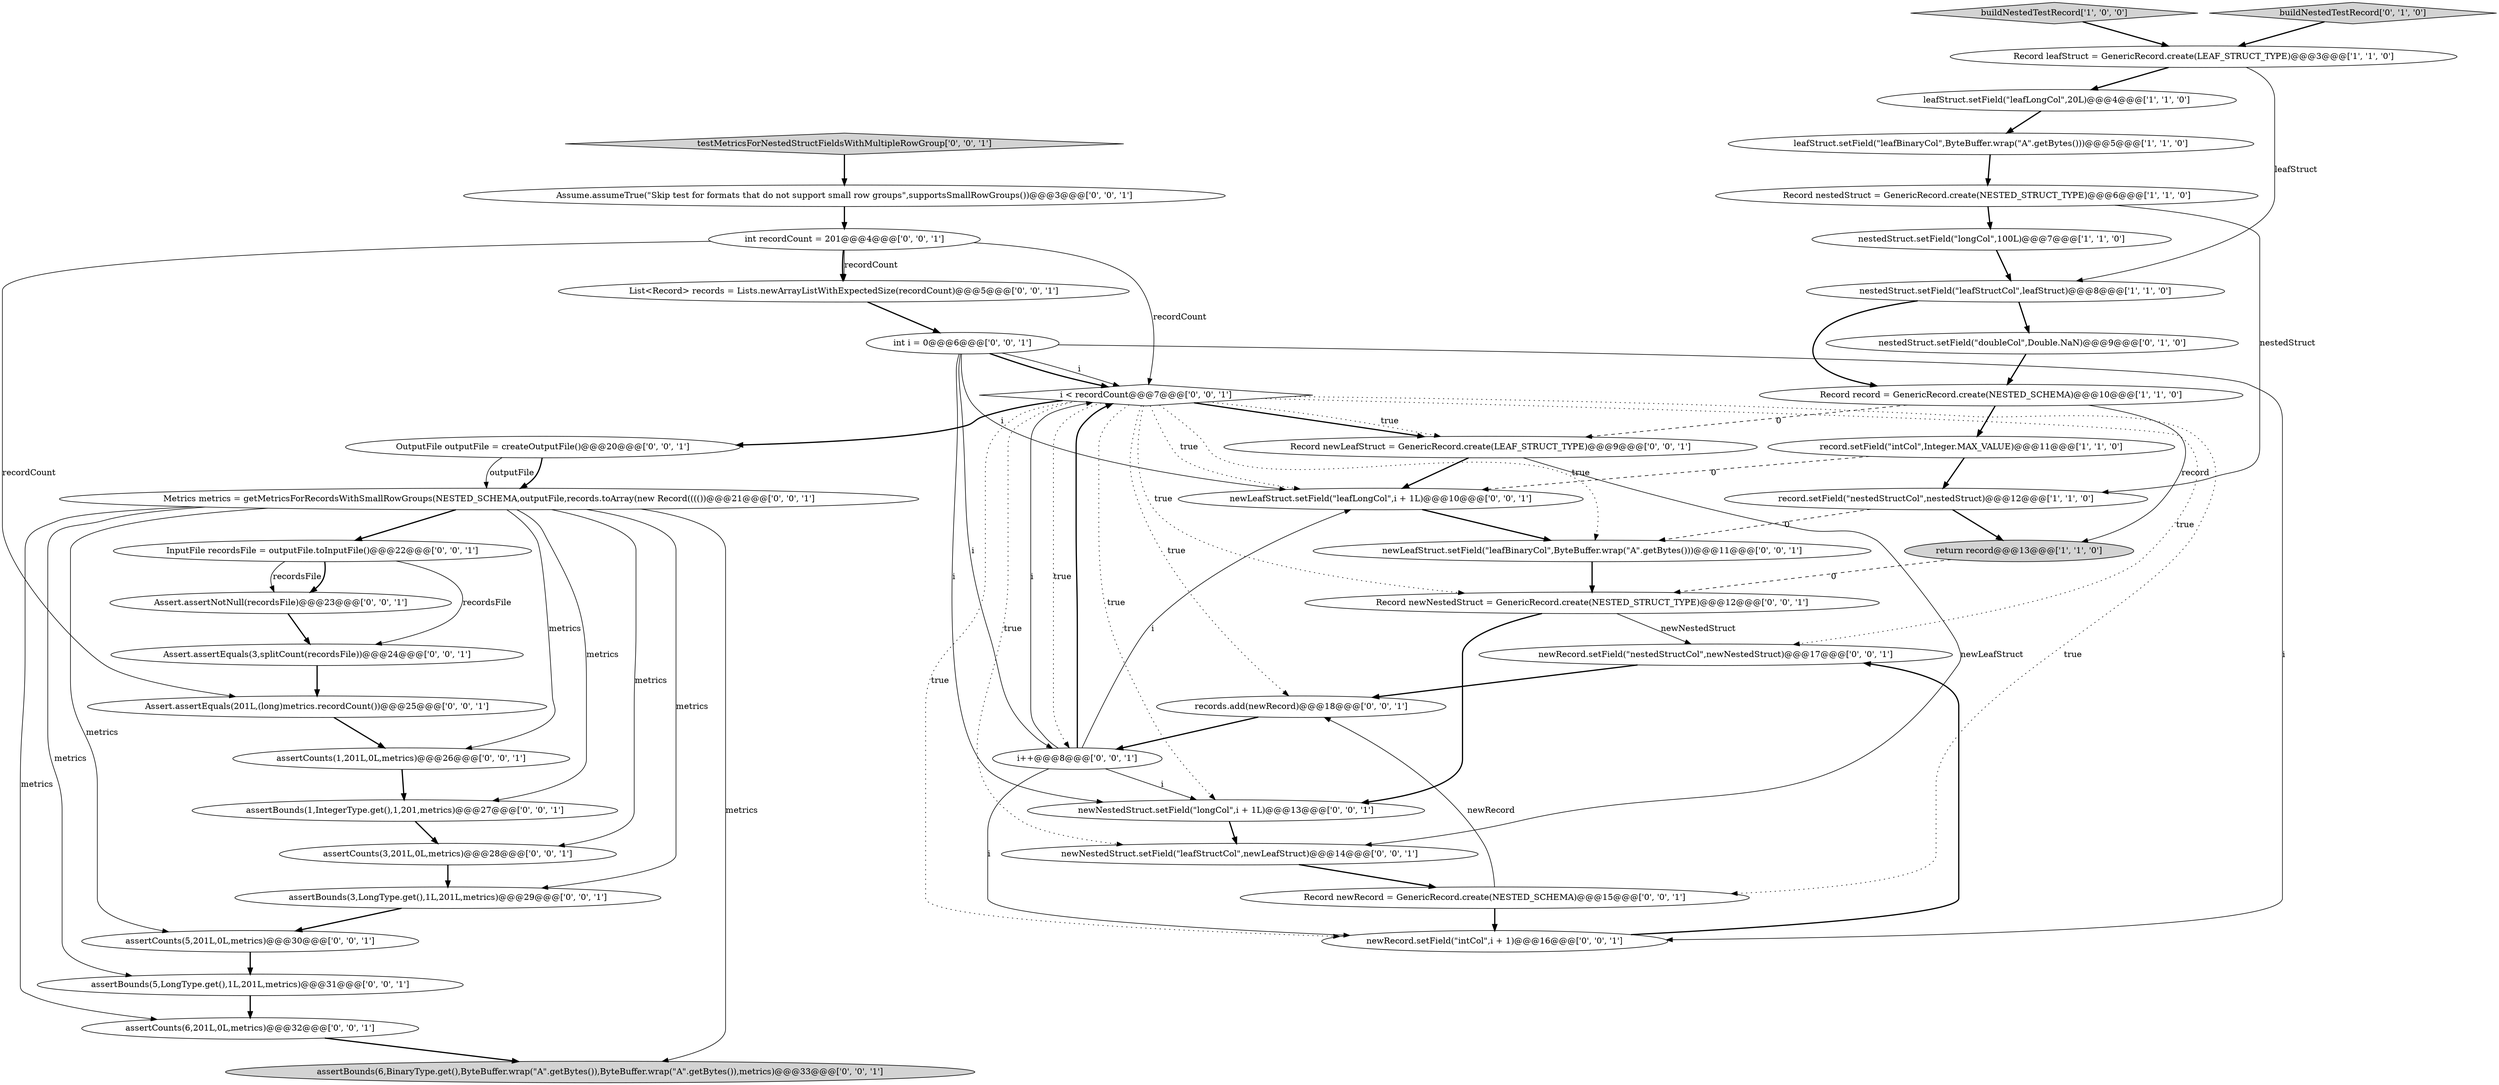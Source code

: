digraph {
21 [style = filled, label = "Assert.assertEquals(201L,(long)metrics.recordCount())@@@25@@@['0', '0', '1']", fillcolor = white, shape = ellipse image = "AAA0AAABBB3BBB"];
11 [style = filled, label = "nestedStruct.setField(\"doubleCol\",Double.NaN)@@@9@@@['0', '1', '0']", fillcolor = white, shape = ellipse image = "AAA1AAABBB2BBB"];
15 [style = filled, label = "assertBounds(1,IntegerType.get(),1,201,metrics)@@@27@@@['0', '0', '1']", fillcolor = white, shape = ellipse image = "AAA0AAABBB3BBB"];
31 [style = filled, label = "newLeafStruct.setField(\"leafLongCol\",i + 1L)@@@10@@@['0', '0', '1']", fillcolor = white, shape = ellipse image = "AAA0AAABBB3BBB"];
14 [style = filled, label = "assertCounts(5,201L,0L,metrics)@@@30@@@['0', '0', '1']", fillcolor = white, shape = ellipse image = "AAA0AAABBB3BBB"];
27 [style = filled, label = "assertBounds(6,BinaryType.get(),ByteBuffer.wrap(\"A\".getBytes()),ByteBuffer.wrap(\"A\".getBytes()),metrics)@@@33@@@['0', '0', '1']", fillcolor = lightgray, shape = ellipse image = "AAA0AAABBB3BBB"];
9 [style = filled, label = "record.setField(\"intCol\",Integer.MAX_VALUE)@@@11@@@['1', '1', '0']", fillcolor = white, shape = ellipse image = "AAA0AAABBB1BBB"];
32 [style = filled, label = "records.add(newRecord)@@@18@@@['0', '0', '1']", fillcolor = white, shape = ellipse image = "AAA0AAABBB3BBB"];
2 [style = filled, label = "nestedStruct.setField(\"leafStructCol\",leafStruct)@@@8@@@['1', '1', '0']", fillcolor = white, shape = ellipse image = "AAA0AAABBB1BBB"];
0 [style = filled, label = "Record record = GenericRecord.create(NESTED_SCHEMA)@@@10@@@['1', '1', '0']", fillcolor = white, shape = ellipse image = "AAA0AAABBB1BBB"];
24 [style = filled, label = "newRecord.setField(\"nestedStructCol\",newNestedStruct)@@@17@@@['0', '0', '1']", fillcolor = white, shape = ellipse image = "AAA0AAABBB3BBB"];
7 [style = filled, label = "Record leafStruct = GenericRecord.create(LEAF_STRUCT_TYPE)@@@3@@@['1', '1', '0']", fillcolor = white, shape = ellipse image = "AAA0AAABBB1BBB"];
22 [style = filled, label = "testMetricsForNestedStructFieldsWithMultipleRowGroup['0', '0', '1']", fillcolor = lightgray, shape = diamond image = "AAA0AAABBB3BBB"];
35 [style = filled, label = "Record newRecord = GenericRecord.create(NESTED_SCHEMA)@@@15@@@['0', '0', '1']", fillcolor = white, shape = ellipse image = "AAA0AAABBB3BBB"];
4 [style = filled, label = "buildNestedTestRecord['1', '0', '0']", fillcolor = lightgray, shape = diamond image = "AAA0AAABBB1BBB"];
36 [style = filled, label = "newLeafStruct.setField(\"leafBinaryCol\",ByteBuffer.wrap(\"A\".getBytes()))@@@11@@@['0', '0', '1']", fillcolor = white, shape = ellipse image = "AAA0AAABBB3BBB"];
17 [style = filled, label = "List<Record> records = Lists.newArrayListWithExpectedSize(recordCount)@@@5@@@['0', '0', '1']", fillcolor = white, shape = ellipse image = "AAA0AAABBB3BBB"];
28 [style = filled, label = "assertBounds(5,LongType.get(),1L,201L,metrics)@@@31@@@['0', '0', '1']", fillcolor = white, shape = ellipse image = "AAA0AAABBB3BBB"];
20 [style = filled, label = "Metrics metrics = getMetricsForRecordsWithSmallRowGroups(NESTED_SCHEMA,outputFile,records.toArray(new Record(((())@@@21@@@['0', '0', '1']", fillcolor = white, shape = ellipse image = "AAA0AAABBB3BBB"];
18 [style = filled, label = "InputFile recordsFile = outputFile.toInputFile()@@@22@@@['0', '0', '1']", fillcolor = white, shape = ellipse image = "AAA0AAABBB3BBB"];
43 [style = filled, label = "assertCounts(6,201L,0L,metrics)@@@32@@@['0', '0', '1']", fillcolor = white, shape = ellipse image = "AAA0AAABBB3BBB"];
30 [style = filled, label = "i++@@@8@@@['0', '0', '1']", fillcolor = white, shape = ellipse image = "AAA0AAABBB3BBB"];
42 [style = filled, label = "int recordCount = 201@@@4@@@['0', '0', '1']", fillcolor = white, shape = ellipse image = "AAA0AAABBB3BBB"];
13 [style = filled, label = "OutputFile outputFile = createOutputFile()@@@20@@@['0', '0', '1']", fillcolor = white, shape = ellipse image = "AAA0AAABBB3BBB"];
39 [style = filled, label = "newNestedStruct.setField(\"leafStructCol\",newLeafStruct)@@@14@@@['0', '0', '1']", fillcolor = white, shape = ellipse image = "AAA0AAABBB3BBB"];
40 [style = filled, label = "assertCounts(1,201L,0L,metrics)@@@26@@@['0', '0', '1']", fillcolor = white, shape = ellipse image = "AAA0AAABBB3BBB"];
37 [style = filled, label = "Record newNestedStruct = GenericRecord.create(NESTED_STRUCT_TYPE)@@@12@@@['0', '0', '1']", fillcolor = white, shape = ellipse image = "AAA0AAABBB3BBB"];
5 [style = filled, label = "record.setField(\"nestedStructCol\",nestedStruct)@@@12@@@['1', '1', '0']", fillcolor = white, shape = ellipse image = "AAA0AAABBB1BBB"];
10 [style = filled, label = "return record@@@13@@@['1', '1', '0']", fillcolor = lightgray, shape = ellipse image = "AAA0AAABBB1BBB"];
12 [style = filled, label = "buildNestedTestRecord['0', '1', '0']", fillcolor = lightgray, shape = diamond image = "AAA0AAABBB2BBB"];
34 [style = filled, label = "Record newLeafStruct = GenericRecord.create(LEAF_STRUCT_TYPE)@@@9@@@['0', '0', '1']", fillcolor = white, shape = ellipse image = "AAA0AAABBB3BBB"];
3 [style = filled, label = "Record nestedStruct = GenericRecord.create(NESTED_STRUCT_TYPE)@@@6@@@['1', '1', '0']", fillcolor = white, shape = ellipse image = "AAA0AAABBB1BBB"];
33 [style = filled, label = "Assert.assertEquals(3,splitCount(recordsFile))@@@24@@@['0', '0', '1']", fillcolor = white, shape = ellipse image = "AAA0AAABBB3BBB"];
1 [style = filled, label = "nestedStruct.setField(\"longCol\",100L)@@@7@@@['1', '1', '0']", fillcolor = white, shape = ellipse image = "AAA0AAABBB1BBB"];
29 [style = filled, label = "assertCounts(3,201L,0L,metrics)@@@28@@@['0', '0', '1']", fillcolor = white, shape = ellipse image = "AAA0AAABBB3BBB"];
26 [style = filled, label = "newRecord.setField(\"intCol\",i + 1)@@@16@@@['0', '0', '1']", fillcolor = white, shape = ellipse image = "AAA0AAABBB3BBB"];
38 [style = filled, label = "Assume.assumeTrue(\"Skip test for formats that do not support small row groups\",supportsSmallRowGroups())@@@3@@@['0', '0', '1']", fillcolor = white, shape = ellipse image = "AAA0AAABBB3BBB"];
8 [style = filled, label = "leafStruct.setField(\"leafLongCol\",20L)@@@4@@@['1', '1', '0']", fillcolor = white, shape = ellipse image = "AAA0AAABBB1BBB"];
19 [style = filled, label = "newNestedStruct.setField(\"longCol\",i + 1L)@@@13@@@['0', '0', '1']", fillcolor = white, shape = ellipse image = "AAA0AAABBB3BBB"];
16 [style = filled, label = "i < recordCount@@@7@@@['0', '0', '1']", fillcolor = white, shape = diamond image = "AAA0AAABBB3BBB"];
25 [style = filled, label = "Assert.assertNotNull(recordsFile)@@@23@@@['0', '0', '1']", fillcolor = white, shape = ellipse image = "AAA0AAABBB3BBB"];
23 [style = filled, label = "int i = 0@@@6@@@['0', '0', '1']", fillcolor = white, shape = ellipse image = "AAA0AAABBB3BBB"];
41 [style = filled, label = "assertBounds(3,LongType.get(),1L,201L,metrics)@@@29@@@['0', '0', '1']", fillcolor = white, shape = ellipse image = "AAA0AAABBB3BBB"];
6 [style = filled, label = "leafStruct.setField(\"leafBinaryCol\",ByteBuffer.wrap(\"A\".getBytes()))@@@5@@@['1', '1', '0']", fillcolor = white, shape = ellipse image = "AAA0AAABBB1BBB"];
24->32 [style = bold, label=""];
23->30 [style = solid, label="i"];
9->31 [style = dashed, label="0"];
23->16 [style = bold, label=""];
16->34 [style = bold, label=""];
20->15 [style = solid, label="metrics"];
7->2 [style = solid, label="leafStruct"];
18->33 [style = solid, label="recordsFile"];
16->13 [style = bold, label=""];
3->1 [style = bold, label=""];
23->31 [style = solid, label="i"];
33->21 [style = bold, label=""];
14->28 [style = bold, label=""];
18->25 [style = solid, label="recordsFile"];
37->19 [style = bold, label=""];
28->43 [style = bold, label=""];
23->16 [style = solid, label="i"];
13->20 [style = solid, label="outputFile"];
38->42 [style = bold, label=""];
17->23 [style = bold, label=""];
30->31 [style = solid, label="i"];
31->36 [style = bold, label=""];
13->20 [style = bold, label=""];
35->26 [style = bold, label=""];
3->5 [style = solid, label="nestedStruct"];
1->2 [style = bold, label=""];
10->37 [style = dashed, label="0"];
26->24 [style = bold, label=""];
16->35 [style = dotted, label="true"];
39->35 [style = bold, label=""];
20->18 [style = bold, label=""];
20->43 [style = solid, label="metrics"];
30->16 [style = solid, label="i"];
25->33 [style = bold, label=""];
30->16 [style = bold, label=""];
40->15 [style = bold, label=""];
20->28 [style = solid, label="metrics"];
43->27 [style = bold, label=""];
16->32 [style = dotted, label="true"];
16->26 [style = dotted, label="true"];
41->14 [style = bold, label=""];
16->19 [style = dotted, label="true"];
15->29 [style = bold, label=""];
21->40 [style = bold, label=""];
22->38 [style = bold, label=""];
7->8 [style = bold, label=""];
4->7 [style = bold, label=""];
42->16 [style = solid, label="recordCount"];
16->30 [style = dotted, label="true"];
11->0 [style = bold, label=""];
23->19 [style = solid, label="i"];
29->41 [style = bold, label=""];
8->6 [style = bold, label=""];
30->26 [style = solid, label="i"];
16->39 [style = dotted, label="true"];
20->14 [style = solid, label="metrics"];
34->31 [style = bold, label=""];
6->3 [style = bold, label=""];
42->17 [style = bold, label=""];
20->40 [style = solid, label="metrics"];
34->39 [style = solid, label="newLeafStruct"];
2->0 [style = bold, label=""];
5->36 [style = dashed, label="0"];
37->24 [style = solid, label="newNestedStruct"];
35->32 [style = solid, label="newRecord"];
9->5 [style = bold, label=""];
16->36 [style = dotted, label="true"];
19->39 [style = bold, label=""];
12->7 [style = bold, label=""];
20->41 [style = solid, label="metrics"];
36->37 [style = bold, label=""];
16->24 [style = dotted, label="true"];
30->19 [style = solid, label="i"];
2->11 [style = bold, label=""];
16->37 [style = dotted, label="true"];
0->9 [style = bold, label=""];
42->21 [style = solid, label="recordCount"];
18->25 [style = bold, label=""];
16->34 [style = dotted, label="true"];
23->26 [style = solid, label="i"];
5->10 [style = bold, label=""];
42->17 [style = solid, label="recordCount"];
20->29 [style = solid, label="metrics"];
0->34 [style = dashed, label="0"];
20->27 [style = solid, label="metrics"];
0->10 [style = solid, label="record"];
32->30 [style = bold, label=""];
16->31 [style = dotted, label="true"];
}
